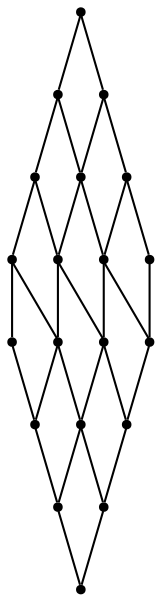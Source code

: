 graph {
  node [shape=point,comment="{\"directed\":false,\"doi\":\"10.1007/978-3-030-04414-5_35\",\"figure\":\"1 (1)\"}"]

  v0 [pos="1325.594550594154,285.41537461365243"]
  v1 [pos="1325.594550594154,244.0968902460869"]
  v2 [pos="1325.594550594154,326.73923213666103"]
  v3 [pos="1325.594550594154,368.0596956694711"]
  v4 [pos="1284.2743834493413,285.41537461365243"]
  v5 [pos="1284.2743834493413,326.7349081772512"]
  v6 [pos="1284.2743834493413,244.0968902460869"]
  v7 [pos="1284.2743834493413,368.05155645175853"]
  v8 [pos="1242.955392690256,244.0968902460869"]
  v9 [pos="1242.955392690256,285.41537461365243"]
  v10 [pos="1242.955392690256,326.73923213666103"]
  v11 [pos="1242.955392690256,368.05155645175853"]
  v12 [pos="1201.6372921690186,285.41537461365243"]
  v13 [pos="1201.6372921690186,244.0968902460869"]
  v14 [pos="1201.6372921690186,326.7349081772512"]
  v15 [pos="1201.6372921690186,368.05155645175853"]
  v16 [pos="1160.3202090624643,285.41537461365243"]
  v17 [pos="1160.3202090624645,244.0968902460869"]
  v18 [pos="1160.3202090624643,326.7349081772512"]
  v19 [pos="1160.3202090624643,368.05155645175853"]

  v0 -- v1 [id="-1",pos="1325.594550594154,285.41537461365243 1325.594550594154,244.0968902460869 1325.594550594154,244.0968902460869 1325.594550594154,244.0968902460869"]
  v19 -- v15 [id="-3",pos="1160.3202090624643,368.05155645175853 1201.6372921690186,368.05155645175853 1201.6372921690186,368.05155645175853 1201.6372921690186,368.05155645175853"]
  v15 -- v11 [id="-4",pos="1201.6372921690186,368.05155645175853 1242.955392690256,368.05155645175853 1242.955392690256,368.05155645175853 1242.955392690256,368.05155645175853"]
  v11 -- v7 [id="-5",pos="1242.955392690256,368.05155645175853 1284.2743834493413,368.05155645175853 1284.2743834493413,368.05155645175853 1284.2743834493413,368.05155645175853"]
  v7 -- v3 [id="-6",pos="1284.2743834493413,368.05155645175853 1325.594550594154,368.0596956694711 1325.594550594154,368.0596956694711 1325.594550594154,368.0596956694711"]
  v18 -- v14 [id="-9",pos="1160.3202090624643,326.7349081772512 1201.6372921690186,326.7349081772512 1201.6372921690186,326.7349081772512 1201.6372921690186,326.7349081772512"]
  v14 -- v10 [id="-10",pos="1201.6372921690186,326.7349081772512 1242.955392690256,326.73923213666103 1242.955392690256,326.73923213666103 1242.955392690256,326.73923213666103"]
  v10 -- v5 [id="-11",pos="1242.955392690256,326.73923213666103 1284.2743834493413,326.7349081772512 1284.2743834493413,326.7349081772512 1284.2743834493413,326.7349081772512"]
  v5 -- v2 [id="-12",pos="1284.2743834493413,326.7349081772512 1325.594550594154,326.73923213666103 1325.594550594154,326.73923213666103 1325.594550594154,326.73923213666103"]
  v16 -- v12 [id="-15",pos="1160.3202090624643,285.41537461365243 1201.6372921690186,285.41537461365243 1201.6372921690186,285.41537461365243 1201.6372921690186,285.41537461365243"]
  v12 -- v9 [id="-16",pos="1201.6372921690186,285.41537461365243 1242.955392690256,285.41537461365243 1242.955392690256,285.41537461365243 1242.955392690256,285.41537461365243"]
  v9 -- v4 [id="-17",pos="1242.955392690256,285.41537461365243 1284.2743834493413,285.41537461365243 1284.2743834493413,285.41537461365243 1284.2743834493413,285.41537461365243"]
  v4 -- v0 [id="-18",pos="1284.2743834493413,285.41537461365243 1325.594550594154,285.41537461365243 1325.594550594154,285.41537461365243 1325.594550594154,285.41537461365243"]
  v17 -- v13 [id="-21",pos="1160.3202090624645,244.0968902460869 1201.6372921690186,244.0968902460869 1201.6372921690186,244.0968902460869 1201.6372921690186,244.0968902460869"]
  v13 -- v8 [id="-22",pos="1201.6372921690186,244.0968902460869 1242.955392690256,244.0968902460869 1242.955392690256,244.0968902460869 1242.955392690256,244.0968902460869"]
  v8 -- v6 [id="-23",pos="1242.955392690256,244.0968902460869 1284.2743834493413,244.0968902460869 1284.2743834493413,244.0968902460869 1284.2743834493413,244.0968902460869"]
  v6 -- v1 [id="-24",pos="1284.2743834493413,244.0968902460869 1325.594550594154,244.0968902460869 1325.594550594154,244.0968902460869 1325.594550594154,244.0968902460869"]
  v19 -- v18 [id="-31",pos="1160.3202090624643,368.05155645175853 1160.3202090624643,326.7349081772512 1160.3202090624643,326.7349081772512 1160.3202090624643,326.7349081772512"]
  v18 -- v16 [id="-32",pos="1160.3202090624643,326.7349081772512 1160.3202090624643,285.41537461365243 1160.3202090624643,285.41537461365243 1160.3202090624643,285.41537461365243"]
  v16 -- v17 [id="-33",pos="1160.3202090624643,285.41537461365243 1160.3202090624645,244.0968902460869 1160.3202090624645,244.0968902460869 1160.3202090624645,244.0968902460869"]
  v15 -- v14 [id="-42",pos="1201.6372921690186,368.05155645175853 1201.6372921690186,326.7349081772512 1201.6372921690186,326.7349081772512 1201.6372921690186,326.7349081772512"]
  v14 -- v12 [id="-43",pos="1201.6372921690186,326.7349081772512 1201.6372921690186,285.41537461365243 1201.6372921690186,285.41537461365243 1201.6372921690186,285.41537461365243"]
  v12 -- v13 [id="-44",pos="1201.6372921690186,285.41537461365243 1201.6372921690186,244.0968902460869 1201.6372921690186,244.0968902460869 1201.6372921690186,244.0968902460869"]
  v2 -- v0 [id="-54",pos="1325.594550594154,326.73923213666103 1325.594550594154,285.41537461365243 1325.594550594154,285.41537461365243 1325.594550594154,285.41537461365243"]
  v3 -- v2 [id="-55",pos="1325.594550594154,368.0596956694711 1325.594550594154,326.73923213666103 1325.594550594154,326.73923213666103 1325.594550594154,326.73923213666103"]
  v11 -- v10 [id="-59",pos="1242.955392690256,368.05155645175853 1242.955392690256,326.73923213666103 1242.955392690256,326.73923213666103 1242.955392690256,326.73923213666103"]
  v10 -- v9 [id="-60",pos="1242.955392690256,326.73923213666103 1242.955392690256,285.41537461365243 1242.955392690256,285.41537461365243 1242.955392690256,285.41537461365243"]
  v9 -- v8 [id="-61",pos="1242.955392690256,285.41537461365243 1242.955392690256,244.0968902460869 1242.955392690256,244.0968902460869 1242.955392690256,244.0968902460869"]
  v7 -- v5 [id="-69",pos="1284.2743834493413,368.05155645175853 1284.2743834493413,326.7349081772512 1284.2743834493413,326.7349081772512 1284.2743834493413,326.7349081772512"]
  v5 -- v4 [id="-70",pos="1284.2743834493413,326.7349081772512 1284.2743834493413,285.41537461365243 1284.2743834493413,285.41537461365243 1284.2743834493413,285.41537461365243"]
  v4 -- v6 [id="-71",pos="1284.2743834493413,285.41537461365243 1284.2743834493413,244.0968902460869 1284.2743834493413,244.0968902460869 1284.2743834493413,244.0968902460869"]
}